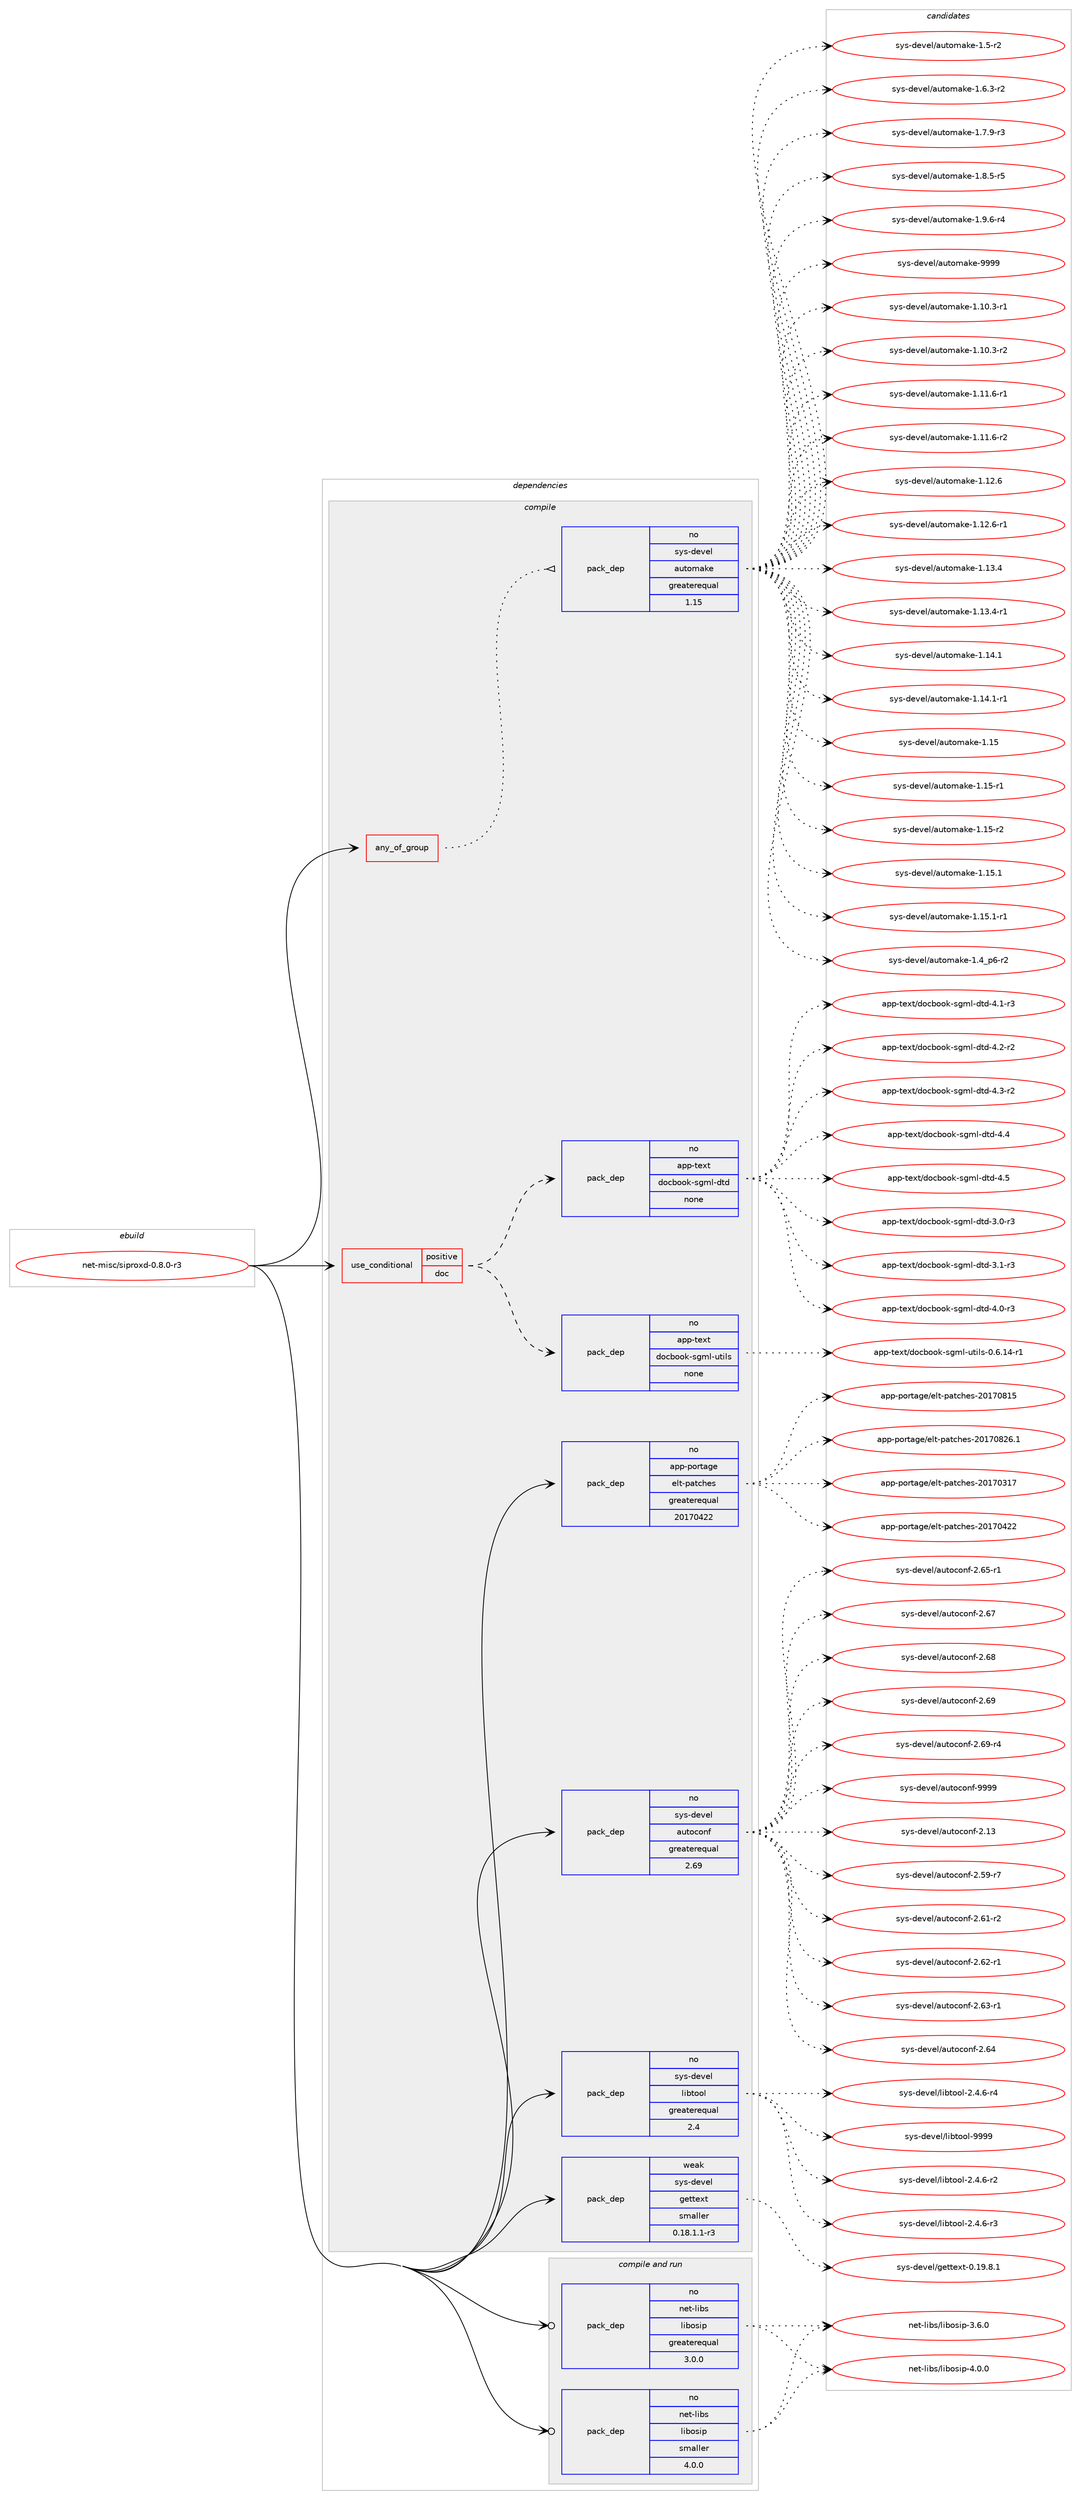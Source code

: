 digraph prolog {

# *************
# Graph options
# *************

newrank=true;
concentrate=true;
compound=true;
graph [rankdir=LR,fontname=Helvetica,fontsize=10,ranksep=1.5];#, ranksep=2.5, nodesep=0.2];
edge  [arrowhead=vee];
node  [fontname=Helvetica,fontsize=10];

# **********
# The ebuild
# **********

subgraph cluster_leftcol {
color=gray;
rank=same;
label=<<i>ebuild</i>>;
id [label="net-misc/siproxd-0.8.0-r3", color=red, width=4, href="../net-misc/siproxd-0.8.0-r3.svg"];
}

# ****************
# The dependencies
# ****************

subgraph cluster_midcol {
color=gray;
label=<<i>dependencies</i>>;
subgraph cluster_compile {
fillcolor="#eeeeee";
style=filled;
label=<<i>compile</i>>;
subgraph any7142 {
dependency430291 [label=<<TABLE BORDER="0" CELLBORDER="1" CELLSPACING="0" CELLPADDING="4"><TR><TD CELLPADDING="10">any_of_group</TD></TR></TABLE>>, shape=none, color=red];subgraph pack316458 {
dependency430292 [label=<<TABLE BORDER="0" CELLBORDER="1" CELLSPACING="0" CELLPADDING="4" WIDTH="220"><TR><TD ROWSPAN="6" CELLPADDING="30">pack_dep</TD></TR><TR><TD WIDTH="110">no</TD></TR><TR><TD>sys-devel</TD></TR><TR><TD>automake</TD></TR><TR><TD>greaterequal</TD></TR><TR><TD>1.15</TD></TR></TABLE>>, shape=none, color=blue];
}
dependency430291:e -> dependency430292:w [weight=20,style="dotted",arrowhead="oinv"];
}
id:e -> dependency430291:w [weight=20,style="solid",arrowhead="vee"];
subgraph cond106460 {
dependency430293 [label=<<TABLE BORDER="0" CELLBORDER="1" CELLSPACING="0" CELLPADDING="4"><TR><TD ROWSPAN="3" CELLPADDING="10">use_conditional</TD></TR><TR><TD>positive</TD></TR><TR><TD>doc</TD></TR></TABLE>>, shape=none, color=red];
subgraph pack316459 {
dependency430294 [label=<<TABLE BORDER="0" CELLBORDER="1" CELLSPACING="0" CELLPADDING="4" WIDTH="220"><TR><TD ROWSPAN="6" CELLPADDING="30">pack_dep</TD></TR><TR><TD WIDTH="110">no</TD></TR><TR><TD>app-text</TD></TR><TR><TD>docbook-sgml-utils</TD></TR><TR><TD>none</TD></TR><TR><TD></TD></TR></TABLE>>, shape=none, color=blue];
}
dependency430293:e -> dependency430294:w [weight=20,style="dashed",arrowhead="vee"];
subgraph pack316460 {
dependency430295 [label=<<TABLE BORDER="0" CELLBORDER="1" CELLSPACING="0" CELLPADDING="4" WIDTH="220"><TR><TD ROWSPAN="6" CELLPADDING="30">pack_dep</TD></TR><TR><TD WIDTH="110">no</TD></TR><TR><TD>app-text</TD></TR><TR><TD>docbook-sgml-dtd</TD></TR><TR><TD>none</TD></TR><TR><TD></TD></TR></TABLE>>, shape=none, color=blue];
}
dependency430293:e -> dependency430295:w [weight=20,style="dashed",arrowhead="vee"];
}
id:e -> dependency430293:w [weight=20,style="solid",arrowhead="vee"];
subgraph pack316461 {
dependency430296 [label=<<TABLE BORDER="0" CELLBORDER="1" CELLSPACING="0" CELLPADDING="4" WIDTH="220"><TR><TD ROWSPAN="6" CELLPADDING="30">pack_dep</TD></TR><TR><TD WIDTH="110">no</TD></TR><TR><TD>app-portage</TD></TR><TR><TD>elt-patches</TD></TR><TR><TD>greaterequal</TD></TR><TR><TD>20170422</TD></TR></TABLE>>, shape=none, color=blue];
}
id:e -> dependency430296:w [weight=20,style="solid",arrowhead="vee"];
subgraph pack316462 {
dependency430297 [label=<<TABLE BORDER="0" CELLBORDER="1" CELLSPACING="0" CELLPADDING="4" WIDTH="220"><TR><TD ROWSPAN="6" CELLPADDING="30">pack_dep</TD></TR><TR><TD WIDTH="110">no</TD></TR><TR><TD>sys-devel</TD></TR><TR><TD>autoconf</TD></TR><TR><TD>greaterequal</TD></TR><TR><TD>2.69</TD></TR></TABLE>>, shape=none, color=blue];
}
id:e -> dependency430297:w [weight=20,style="solid",arrowhead="vee"];
subgraph pack316463 {
dependency430298 [label=<<TABLE BORDER="0" CELLBORDER="1" CELLSPACING="0" CELLPADDING="4" WIDTH="220"><TR><TD ROWSPAN="6" CELLPADDING="30">pack_dep</TD></TR><TR><TD WIDTH="110">no</TD></TR><TR><TD>sys-devel</TD></TR><TR><TD>libtool</TD></TR><TR><TD>greaterequal</TD></TR><TR><TD>2.4</TD></TR></TABLE>>, shape=none, color=blue];
}
id:e -> dependency430298:w [weight=20,style="solid",arrowhead="vee"];
subgraph pack316464 {
dependency430299 [label=<<TABLE BORDER="0" CELLBORDER="1" CELLSPACING="0" CELLPADDING="4" WIDTH="220"><TR><TD ROWSPAN="6" CELLPADDING="30">pack_dep</TD></TR><TR><TD WIDTH="110">weak</TD></TR><TR><TD>sys-devel</TD></TR><TR><TD>gettext</TD></TR><TR><TD>smaller</TD></TR><TR><TD>0.18.1.1-r3</TD></TR></TABLE>>, shape=none, color=blue];
}
id:e -> dependency430299:w [weight=20,style="solid",arrowhead="vee"];
}
subgraph cluster_compileandrun {
fillcolor="#eeeeee";
style=filled;
label=<<i>compile and run</i>>;
subgraph pack316465 {
dependency430300 [label=<<TABLE BORDER="0" CELLBORDER="1" CELLSPACING="0" CELLPADDING="4" WIDTH="220"><TR><TD ROWSPAN="6" CELLPADDING="30">pack_dep</TD></TR><TR><TD WIDTH="110">no</TD></TR><TR><TD>net-libs</TD></TR><TR><TD>libosip</TD></TR><TR><TD>greaterequal</TD></TR><TR><TD>3.0.0</TD></TR></TABLE>>, shape=none, color=blue];
}
id:e -> dependency430300:w [weight=20,style="solid",arrowhead="odotvee"];
subgraph pack316466 {
dependency430301 [label=<<TABLE BORDER="0" CELLBORDER="1" CELLSPACING="0" CELLPADDING="4" WIDTH="220"><TR><TD ROWSPAN="6" CELLPADDING="30">pack_dep</TD></TR><TR><TD WIDTH="110">no</TD></TR><TR><TD>net-libs</TD></TR><TR><TD>libosip</TD></TR><TR><TD>smaller</TD></TR><TR><TD>4.0.0</TD></TR></TABLE>>, shape=none, color=blue];
}
id:e -> dependency430301:w [weight=20,style="solid",arrowhead="odotvee"];
}
subgraph cluster_run {
fillcolor="#eeeeee";
style=filled;
label=<<i>run</i>>;
}
}

# **************
# The candidates
# **************

subgraph cluster_choices {
rank=same;
color=gray;
label=<<i>candidates</i>>;

subgraph choice316458 {
color=black;
nodesep=1;
choice11512111545100101118101108479711711611110997107101454946494846514511449 [label="sys-devel/automake-1.10.3-r1", color=red, width=4,href="../sys-devel/automake-1.10.3-r1.svg"];
choice11512111545100101118101108479711711611110997107101454946494846514511450 [label="sys-devel/automake-1.10.3-r2", color=red, width=4,href="../sys-devel/automake-1.10.3-r2.svg"];
choice11512111545100101118101108479711711611110997107101454946494946544511449 [label="sys-devel/automake-1.11.6-r1", color=red, width=4,href="../sys-devel/automake-1.11.6-r1.svg"];
choice11512111545100101118101108479711711611110997107101454946494946544511450 [label="sys-devel/automake-1.11.6-r2", color=red, width=4,href="../sys-devel/automake-1.11.6-r2.svg"];
choice1151211154510010111810110847971171161111099710710145494649504654 [label="sys-devel/automake-1.12.6", color=red, width=4,href="../sys-devel/automake-1.12.6.svg"];
choice11512111545100101118101108479711711611110997107101454946495046544511449 [label="sys-devel/automake-1.12.6-r1", color=red, width=4,href="../sys-devel/automake-1.12.6-r1.svg"];
choice1151211154510010111810110847971171161111099710710145494649514652 [label="sys-devel/automake-1.13.4", color=red, width=4,href="../sys-devel/automake-1.13.4.svg"];
choice11512111545100101118101108479711711611110997107101454946495146524511449 [label="sys-devel/automake-1.13.4-r1", color=red, width=4,href="../sys-devel/automake-1.13.4-r1.svg"];
choice1151211154510010111810110847971171161111099710710145494649524649 [label="sys-devel/automake-1.14.1", color=red, width=4,href="../sys-devel/automake-1.14.1.svg"];
choice11512111545100101118101108479711711611110997107101454946495246494511449 [label="sys-devel/automake-1.14.1-r1", color=red, width=4,href="../sys-devel/automake-1.14.1-r1.svg"];
choice115121115451001011181011084797117116111109971071014549464953 [label="sys-devel/automake-1.15", color=red, width=4,href="../sys-devel/automake-1.15.svg"];
choice1151211154510010111810110847971171161111099710710145494649534511449 [label="sys-devel/automake-1.15-r1", color=red, width=4,href="../sys-devel/automake-1.15-r1.svg"];
choice1151211154510010111810110847971171161111099710710145494649534511450 [label="sys-devel/automake-1.15-r2", color=red, width=4,href="../sys-devel/automake-1.15-r2.svg"];
choice1151211154510010111810110847971171161111099710710145494649534649 [label="sys-devel/automake-1.15.1", color=red, width=4,href="../sys-devel/automake-1.15.1.svg"];
choice11512111545100101118101108479711711611110997107101454946495346494511449 [label="sys-devel/automake-1.15.1-r1", color=red, width=4,href="../sys-devel/automake-1.15.1-r1.svg"];
choice115121115451001011181011084797117116111109971071014549465295112544511450 [label="sys-devel/automake-1.4_p6-r2", color=red, width=4,href="../sys-devel/automake-1.4_p6-r2.svg"];
choice11512111545100101118101108479711711611110997107101454946534511450 [label="sys-devel/automake-1.5-r2", color=red, width=4,href="../sys-devel/automake-1.5-r2.svg"];
choice115121115451001011181011084797117116111109971071014549465446514511450 [label="sys-devel/automake-1.6.3-r2", color=red, width=4,href="../sys-devel/automake-1.6.3-r2.svg"];
choice115121115451001011181011084797117116111109971071014549465546574511451 [label="sys-devel/automake-1.7.9-r3", color=red, width=4,href="../sys-devel/automake-1.7.9-r3.svg"];
choice115121115451001011181011084797117116111109971071014549465646534511453 [label="sys-devel/automake-1.8.5-r5", color=red, width=4,href="../sys-devel/automake-1.8.5-r5.svg"];
choice115121115451001011181011084797117116111109971071014549465746544511452 [label="sys-devel/automake-1.9.6-r4", color=red, width=4,href="../sys-devel/automake-1.9.6-r4.svg"];
choice115121115451001011181011084797117116111109971071014557575757 [label="sys-devel/automake-9999", color=red, width=4,href="../sys-devel/automake-9999.svg"];
dependency430292:e -> choice11512111545100101118101108479711711611110997107101454946494846514511449:w [style=dotted,weight="100"];
dependency430292:e -> choice11512111545100101118101108479711711611110997107101454946494846514511450:w [style=dotted,weight="100"];
dependency430292:e -> choice11512111545100101118101108479711711611110997107101454946494946544511449:w [style=dotted,weight="100"];
dependency430292:e -> choice11512111545100101118101108479711711611110997107101454946494946544511450:w [style=dotted,weight="100"];
dependency430292:e -> choice1151211154510010111810110847971171161111099710710145494649504654:w [style=dotted,weight="100"];
dependency430292:e -> choice11512111545100101118101108479711711611110997107101454946495046544511449:w [style=dotted,weight="100"];
dependency430292:e -> choice1151211154510010111810110847971171161111099710710145494649514652:w [style=dotted,weight="100"];
dependency430292:e -> choice11512111545100101118101108479711711611110997107101454946495146524511449:w [style=dotted,weight="100"];
dependency430292:e -> choice1151211154510010111810110847971171161111099710710145494649524649:w [style=dotted,weight="100"];
dependency430292:e -> choice11512111545100101118101108479711711611110997107101454946495246494511449:w [style=dotted,weight="100"];
dependency430292:e -> choice115121115451001011181011084797117116111109971071014549464953:w [style=dotted,weight="100"];
dependency430292:e -> choice1151211154510010111810110847971171161111099710710145494649534511449:w [style=dotted,weight="100"];
dependency430292:e -> choice1151211154510010111810110847971171161111099710710145494649534511450:w [style=dotted,weight="100"];
dependency430292:e -> choice1151211154510010111810110847971171161111099710710145494649534649:w [style=dotted,weight="100"];
dependency430292:e -> choice11512111545100101118101108479711711611110997107101454946495346494511449:w [style=dotted,weight="100"];
dependency430292:e -> choice115121115451001011181011084797117116111109971071014549465295112544511450:w [style=dotted,weight="100"];
dependency430292:e -> choice11512111545100101118101108479711711611110997107101454946534511450:w [style=dotted,weight="100"];
dependency430292:e -> choice115121115451001011181011084797117116111109971071014549465446514511450:w [style=dotted,weight="100"];
dependency430292:e -> choice115121115451001011181011084797117116111109971071014549465546574511451:w [style=dotted,weight="100"];
dependency430292:e -> choice115121115451001011181011084797117116111109971071014549465646534511453:w [style=dotted,weight="100"];
dependency430292:e -> choice115121115451001011181011084797117116111109971071014549465746544511452:w [style=dotted,weight="100"];
dependency430292:e -> choice115121115451001011181011084797117116111109971071014557575757:w [style=dotted,weight="100"];
}
subgraph choice316459 {
color=black;
nodesep=1;
choice97112112451161011201164710011199981111111074511510310910845117116105108115454846544649524511449 [label="app-text/docbook-sgml-utils-0.6.14-r1", color=red, width=4,href="../app-text/docbook-sgml-utils-0.6.14-r1.svg"];
dependency430294:e -> choice97112112451161011201164710011199981111111074511510310910845117116105108115454846544649524511449:w [style=dotted,weight="100"];
}
subgraph choice316460 {
color=black;
nodesep=1;
choice97112112451161011201164710011199981111111074511510310910845100116100455146484511451 [label="app-text/docbook-sgml-dtd-3.0-r3", color=red, width=4,href="../app-text/docbook-sgml-dtd-3.0-r3.svg"];
choice97112112451161011201164710011199981111111074511510310910845100116100455146494511451 [label="app-text/docbook-sgml-dtd-3.1-r3", color=red, width=4,href="../app-text/docbook-sgml-dtd-3.1-r3.svg"];
choice97112112451161011201164710011199981111111074511510310910845100116100455246484511451 [label="app-text/docbook-sgml-dtd-4.0-r3", color=red, width=4,href="../app-text/docbook-sgml-dtd-4.0-r3.svg"];
choice97112112451161011201164710011199981111111074511510310910845100116100455246494511451 [label="app-text/docbook-sgml-dtd-4.1-r3", color=red, width=4,href="../app-text/docbook-sgml-dtd-4.1-r3.svg"];
choice97112112451161011201164710011199981111111074511510310910845100116100455246504511450 [label="app-text/docbook-sgml-dtd-4.2-r2", color=red, width=4,href="../app-text/docbook-sgml-dtd-4.2-r2.svg"];
choice97112112451161011201164710011199981111111074511510310910845100116100455246514511450 [label="app-text/docbook-sgml-dtd-4.3-r2", color=red, width=4,href="../app-text/docbook-sgml-dtd-4.3-r2.svg"];
choice9711211245116101120116471001119998111111107451151031091084510011610045524652 [label="app-text/docbook-sgml-dtd-4.4", color=red, width=4,href="../app-text/docbook-sgml-dtd-4.4.svg"];
choice9711211245116101120116471001119998111111107451151031091084510011610045524653 [label="app-text/docbook-sgml-dtd-4.5", color=red, width=4,href="../app-text/docbook-sgml-dtd-4.5.svg"];
dependency430295:e -> choice97112112451161011201164710011199981111111074511510310910845100116100455146484511451:w [style=dotted,weight="100"];
dependency430295:e -> choice97112112451161011201164710011199981111111074511510310910845100116100455146494511451:w [style=dotted,weight="100"];
dependency430295:e -> choice97112112451161011201164710011199981111111074511510310910845100116100455246484511451:w [style=dotted,weight="100"];
dependency430295:e -> choice97112112451161011201164710011199981111111074511510310910845100116100455246494511451:w [style=dotted,weight="100"];
dependency430295:e -> choice97112112451161011201164710011199981111111074511510310910845100116100455246504511450:w [style=dotted,weight="100"];
dependency430295:e -> choice97112112451161011201164710011199981111111074511510310910845100116100455246514511450:w [style=dotted,weight="100"];
dependency430295:e -> choice9711211245116101120116471001119998111111107451151031091084510011610045524652:w [style=dotted,weight="100"];
dependency430295:e -> choice9711211245116101120116471001119998111111107451151031091084510011610045524653:w [style=dotted,weight="100"];
}
subgraph choice316461 {
color=black;
nodesep=1;
choice97112112451121111141169710310147101108116451129711699104101115455048495548514955 [label="app-portage/elt-patches-20170317", color=red, width=4,href="../app-portage/elt-patches-20170317.svg"];
choice97112112451121111141169710310147101108116451129711699104101115455048495548525050 [label="app-portage/elt-patches-20170422", color=red, width=4,href="../app-portage/elt-patches-20170422.svg"];
choice97112112451121111141169710310147101108116451129711699104101115455048495548564953 [label="app-portage/elt-patches-20170815", color=red, width=4,href="../app-portage/elt-patches-20170815.svg"];
choice971121124511211111411697103101471011081164511297116991041011154550484955485650544649 [label="app-portage/elt-patches-20170826.1", color=red, width=4,href="../app-portage/elt-patches-20170826.1.svg"];
dependency430296:e -> choice97112112451121111141169710310147101108116451129711699104101115455048495548514955:w [style=dotted,weight="100"];
dependency430296:e -> choice97112112451121111141169710310147101108116451129711699104101115455048495548525050:w [style=dotted,weight="100"];
dependency430296:e -> choice97112112451121111141169710310147101108116451129711699104101115455048495548564953:w [style=dotted,weight="100"];
dependency430296:e -> choice971121124511211111411697103101471011081164511297116991041011154550484955485650544649:w [style=dotted,weight="100"];
}
subgraph choice316462 {
color=black;
nodesep=1;
choice115121115451001011181011084797117116111991111101024550464951 [label="sys-devel/autoconf-2.13", color=red, width=4,href="../sys-devel/autoconf-2.13.svg"];
choice1151211154510010111810110847971171161119911111010245504653574511455 [label="sys-devel/autoconf-2.59-r7", color=red, width=4,href="../sys-devel/autoconf-2.59-r7.svg"];
choice1151211154510010111810110847971171161119911111010245504654494511450 [label="sys-devel/autoconf-2.61-r2", color=red, width=4,href="../sys-devel/autoconf-2.61-r2.svg"];
choice1151211154510010111810110847971171161119911111010245504654504511449 [label="sys-devel/autoconf-2.62-r1", color=red, width=4,href="../sys-devel/autoconf-2.62-r1.svg"];
choice1151211154510010111810110847971171161119911111010245504654514511449 [label="sys-devel/autoconf-2.63-r1", color=red, width=4,href="../sys-devel/autoconf-2.63-r1.svg"];
choice115121115451001011181011084797117116111991111101024550465452 [label="sys-devel/autoconf-2.64", color=red, width=4,href="../sys-devel/autoconf-2.64.svg"];
choice1151211154510010111810110847971171161119911111010245504654534511449 [label="sys-devel/autoconf-2.65-r1", color=red, width=4,href="../sys-devel/autoconf-2.65-r1.svg"];
choice115121115451001011181011084797117116111991111101024550465455 [label="sys-devel/autoconf-2.67", color=red, width=4,href="../sys-devel/autoconf-2.67.svg"];
choice115121115451001011181011084797117116111991111101024550465456 [label="sys-devel/autoconf-2.68", color=red, width=4,href="../sys-devel/autoconf-2.68.svg"];
choice115121115451001011181011084797117116111991111101024550465457 [label="sys-devel/autoconf-2.69", color=red, width=4,href="../sys-devel/autoconf-2.69.svg"];
choice1151211154510010111810110847971171161119911111010245504654574511452 [label="sys-devel/autoconf-2.69-r4", color=red, width=4,href="../sys-devel/autoconf-2.69-r4.svg"];
choice115121115451001011181011084797117116111991111101024557575757 [label="sys-devel/autoconf-9999", color=red, width=4,href="../sys-devel/autoconf-9999.svg"];
dependency430297:e -> choice115121115451001011181011084797117116111991111101024550464951:w [style=dotted,weight="100"];
dependency430297:e -> choice1151211154510010111810110847971171161119911111010245504653574511455:w [style=dotted,weight="100"];
dependency430297:e -> choice1151211154510010111810110847971171161119911111010245504654494511450:w [style=dotted,weight="100"];
dependency430297:e -> choice1151211154510010111810110847971171161119911111010245504654504511449:w [style=dotted,weight="100"];
dependency430297:e -> choice1151211154510010111810110847971171161119911111010245504654514511449:w [style=dotted,weight="100"];
dependency430297:e -> choice115121115451001011181011084797117116111991111101024550465452:w [style=dotted,weight="100"];
dependency430297:e -> choice1151211154510010111810110847971171161119911111010245504654534511449:w [style=dotted,weight="100"];
dependency430297:e -> choice115121115451001011181011084797117116111991111101024550465455:w [style=dotted,weight="100"];
dependency430297:e -> choice115121115451001011181011084797117116111991111101024550465456:w [style=dotted,weight="100"];
dependency430297:e -> choice115121115451001011181011084797117116111991111101024550465457:w [style=dotted,weight="100"];
dependency430297:e -> choice1151211154510010111810110847971171161119911111010245504654574511452:w [style=dotted,weight="100"];
dependency430297:e -> choice115121115451001011181011084797117116111991111101024557575757:w [style=dotted,weight="100"];
}
subgraph choice316463 {
color=black;
nodesep=1;
choice1151211154510010111810110847108105981161111111084550465246544511450 [label="sys-devel/libtool-2.4.6-r2", color=red, width=4,href="../sys-devel/libtool-2.4.6-r2.svg"];
choice1151211154510010111810110847108105981161111111084550465246544511451 [label="sys-devel/libtool-2.4.6-r3", color=red, width=4,href="../sys-devel/libtool-2.4.6-r3.svg"];
choice1151211154510010111810110847108105981161111111084550465246544511452 [label="sys-devel/libtool-2.4.6-r4", color=red, width=4,href="../sys-devel/libtool-2.4.6-r4.svg"];
choice1151211154510010111810110847108105981161111111084557575757 [label="sys-devel/libtool-9999", color=red, width=4,href="../sys-devel/libtool-9999.svg"];
dependency430298:e -> choice1151211154510010111810110847108105981161111111084550465246544511450:w [style=dotted,weight="100"];
dependency430298:e -> choice1151211154510010111810110847108105981161111111084550465246544511451:w [style=dotted,weight="100"];
dependency430298:e -> choice1151211154510010111810110847108105981161111111084550465246544511452:w [style=dotted,weight="100"];
dependency430298:e -> choice1151211154510010111810110847108105981161111111084557575757:w [style=dotted,weight="100"];
}
subgraph choice316464 {
color=black;
nodesep=1;
choice1151211154510010111810110847103101116116101120116454846495746564649 [label="sys-devel/gettext-0.19.8.1", color=red, width=4,href="../sys-devel/gettext-0.19.8.1.svg"];
dependency430299:e -> choice1151211154510010111810110847103101116116101120116454846495746564649:w [style=dotted,weight="100"];
}
subgraph choice316465 {
color=black;
nodesep=1;
choice11010111645108105981154710810598111115105112455146544648 [label="net-libs/libosip-3.6.0", color=red, width=4,href="../net-libs/libosip-3.6.0.svg"];
choice11010111645108105981154710810598111115105112455246484648 [label="net-libs/libosip-4.0.0", color=red, width=4,href="../net-libs/libosip-4.0.0.svg"];
dependency430300:e -> choice11010111645108105981154710810598111115105112455146544648:w [style=dotted,weight="100"];
dependency430300:e -> choice11010111645108105981154710810598111115105112455246484648:w [style=dotted,weight="100"];
}
subgraph choice316466 {
color=black;
nodesep=1;
choice11010111645108105981154710810598111115105112455146544648 [label="net-libs/libosip-3.6.0", color=red, width=4,href="../net-libs/libosip-3.6.0.svg"];
choice11010111645108105981154710810598111115105112455246484648 [label="net-libs/libosip-4.0.0", color=red, width=4,href="../net-libs/libosip-4.0.0.svg"];
dependency430301:e -> choice11010111645108105981154710810598111115105112455146544648:w [style=dotted,weight="100"];
dependency430301:e -> choice11010111645108105981154710810598111115105112455246484648:w [style=dotted,weight="100"];
}
}

}

